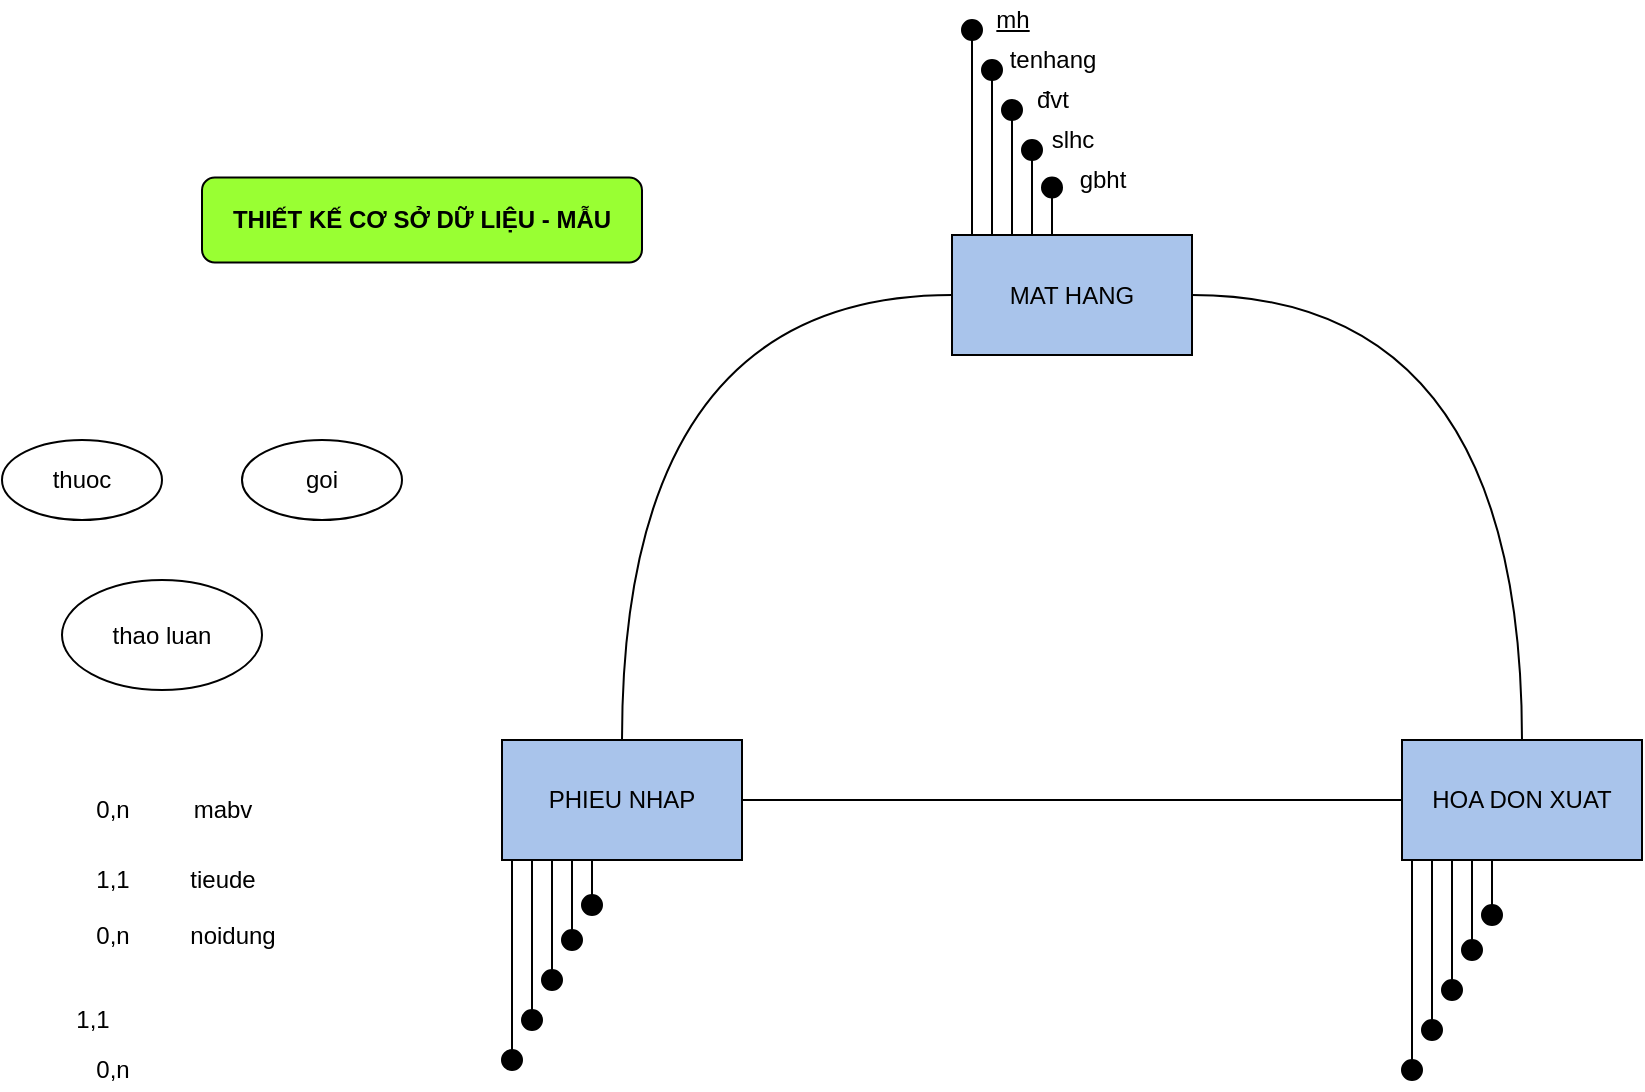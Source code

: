 <mxfile version="13.7.3" type="github"><diagram name="Page-1" id="ad52d381-51e7-2e0d-a935-2d0ddd2fd229"><mxGraphModel dx="1108" dy="462" grid="1" gridSize="10" guides="1" tooltips="1" connect="1" arrows="1" fold="1" page="1" pageScale="1" pageWidth="1100" pageHeight="850" background="#ffffff" math="0" shadow="0"><root><mxCell id="0"/><mxCell id="1" parent="0"/><mxCell id="BrLs65ub0YLVyG8bBbQH-16" value="mabv" style="text;html=1;align=center;verticalAlign=middle;resizable=0;points=[];autosize=1;" parent="1" vertex="1"><mxGeometry x="110" y="425" width="40" height="20" as="geometry"/></mxCell><mxCell id="BrLs65ub0YLVyG8bBbQH-17" value="tieude" style="text;html=1;align=center;verticalAlign=middle;resizable=0;points=[];autosize=1;" parent="1" vertex="1"><mxGeometry x="105" y="460" width="50" height="20" as="geometry"/></mxCell><mxCell id="BrLs65ub0YLVyG8bBbQH-18" value="noidung" style="text;html=1;align=center;verticalAlign=middle;resizable=0;points=[];autosize=1;" parent="1" vertex="1"><mxGeometry x="105" y="487.5" width="60" height="20" as="geometry"/></mxCell><mxCell id="BrLs65ub0YLVyG8bBbQH-52" value="1,1" style="text;html=1;align=center;verticalAlign=middle;resizable=0;points=[];autosize=1;" parent="1" vertex="1"><mxGeometry x="60" y="460" width="30" height="20" as="geometry"/></mxCell><mxCell id="BrLs65ub0YLVyG8bBbQH-53" value="0,n" style="text;html=1;align=center;verticalAlign=middle;resizable=0;points=[];autosize=1;" parent="1" vertex="1"><mxGeometry x="60" y="425" width="30" height="20" as="geometry"/></mxCell><mxCell id="BrLs65ub0YLVyG8bBbQH-54" value="1,1" style="text;html=1;align=center;verticalAlign=middle;resizable=0;points=[];autosize=1;" parent="1" vertex="1"><mxGeometry x="50" y="530" width="30" height="20" as="geometry"/></mxCell><mxCell id="BrLs65ub0YLVyG8bBbQH-55" value="0,n" style="text;html=1;align=center;verticalAlign=middle;resizable=0;points=[];autosize=1;" parent="1" vertex="1"><mxGeometry x="60" y="555" width="30" height="20" as="geometry"/></mxCell><mxCell id="BrLs65ub0YLVyG8bBbQH-57" value="0,n" style="text;html=1;align=center;verticalAlign=middle;resizable=0;points=[];autosize=1;" parent="1" vertex="1"><mxGeometry x="60" y="487.5" width="30" height="20" as="geometry"/></mxCell><mxCell id="BrLs65ub0YLVyG8bBbQH-34" value="goi" style="ellipse;whiteSpace=wrap;html=1;" parent="1" vertex="1"><mxGeometry x="140" y="250" width="80" height="40" as="geometry"/></mxCell><mxCell id="BrLs65ub0YLVyG8bBbQH-43" value="thao luan" style="ellipse;whiteSpace=wrap;html=1;" parent="1" vertex="1"><mxGeometry x="50" y="320" width="100" height="55" as="geometry"/></mxCell><mxCell id="BrLs65ub0YLVyG8bBbQH-36" value="thuoc" style="ellipse;whiteSpace=wrap;html=1;" parent="1" vertex="1"><mxGeometry x="20" y="250" width="80" height="40" as="geometry"/></mxCell><mxCell id="BrLs65ub0YLVyG8bBbQH-66" value="&lt;b&gt;THIẾT KẾ CƠ SỞ DỮ LIỆU - MẪU&lt;/b&gt;" style="rounded=1;whiteSpace=wrap;html=1;fillColor=#99FF33;" parent="1" vertex="1"><mxGeometry x="120" y="118.75" width="220" height="42.5" as="geometry"/></mxCell><mxCell id="hIdKty-8ybbs_IazU0o6-6" value="" style="verticalLabelPosition=bottom;shadow=0;dashed=0;align=center;html=1;verticalAlign=top;shape=mxgraph.electrical.transmission.testPoint;rotation=0;" vertex="1" parent="1"><mxGeometry x="500" y="40" width="10" height="160" as="geometry"/></mxCell><mxCell id="hIdKty-8ybbs_IazU0o6-13" value="&lt;u&gt;mh&lt;/u&gt;" style="text;html=1;align=center;verticalAlign=middle;resizable=0;points=[];autosize=1;" vertex="1" parent="1"><mxGeometry x="510" y="30" width="30" height="20" as="geometry"/></mxCell><mxCell id="hIdKty-8ybbs_IazU0o6-16" value="" style="verticalLabelPosition=bottom;shadow=0;dashed=0;align=center;html=1;verticalAlign=top;shape=mxgraph.electrical.transmission.testPoint;rotation=0;" vertex="1" parent="1"><mxGeometry x="510" y="60" width="10" height="140" as="geometry"/></mxCell><mxCell id="hIdKty-8ybbs_IazU0o6-17" value="" style="verticalLabelPosition=bottom;shadow=0;dashed=0;align=center;html=1;verticalAlign=top;shape=mxgraph.electrical.transmission.testPoint;rotation=0;" vertex="1" parent="1"><mxGeometry x="520" y="80" width="10" height="110" as="geometry"/></mxCell><mxCell id="hIdKty-8ybbs_IazU0o6-18" value="" style="verticalLabelPosition=bottom;shadow=0;dashed=0;align=center;html=1;verticalAlign=top;shape=mxgraph.electrical.transmission.testPoint;rotation=0;" vertex="1" parent="1"><mxGeometry x="530" y="100" width="10" height="107.5" as="geometry"/></mxCell><mxCell id="hIdKty-8ybbs_IazU0o6-19" value="tenhang" style="text;html=1;align=center;verticalAlign=middle;resizable=0;points=[];autosize=1;" vertex="1" parent="1"><mxGeometry x="515" y="50" width="60" height="20" as="geometry"/></mxCell><mxCell id="hIdKty-8ybbs_IazU0o6-22" value="đvt" style="text;html=1;align=center;verticalAlign=middle;resizable=0;points=[];autosize=1;" vertex="1" parent="1"><mxGeometry x="530" y="70" width="30" height="20" as="geometry"/></mxCell><mxCell id="hIdKty-8ybbs_IazU0o6-23" value="slhc" style="text;html=1;align=center;verticalAlign=middle;resizable=0;points=[];autosize=1;" vertex="1" parent="1"><mxGeometry x="535" y="90" width="40" height="20" as="geometry"/></mxCell><mxCell id="hIdKty-8ybbs_IazU0o6-24" value="" style="verticalLabelPosition=bottom;shadow=0;dashed=0;align=center;html=1;verticalAlign=top;shape=mxgraph.electrical.transmission.testPoint;rotation=0;" vertex="1" parent="1"><mxGeometry x="540" y="118.75" width="10" height="81.25" as="geometry"/></mxCell><mxCell id="hIdKty-8ybbs_IazU0o6-25" value="gbht" style="text;html=1;align=center;verticalAlign=middle;resizable=0;points=[];autosize=1;" vertex="1" parent="1"><mxGeometry x="550" y="110" width="40" height="20" as="geometry"/></mxCell><mxCell id="BrLs65ub0YLVyG8bBbQH-1" value="MAT HANG" style="rounded=0;whiteSpace=wrap;html=1;fillColor=#A9C4EB;" parent="1" vertex="1"><mxGeometry x="495" y="147.5" width="120" height="60" as="geometry"/></mxCell><mxCell id="hIdKty-8ybbs_IazU0o6-46" value="" style="endArrow=none;html=1;edgeStyle=orthogonalEdgeStyle;curved=1;entryX=1;entryY=0.5;entryDx=0;entryDy=0;exitX=0.5;exitY=0;exitDx=0;exitDy=0;" edge="1" parent="1" source="BrLs65ub0YLVyG8bBbQH-12" target="BrLs65ub0YLVyG8bBbQH-1"><mxGeometry width="50" height="50" relative="1" as="geometry"><mxPoint x="720" y="320" as="sourcePoint"/><mxPoint x="770" y="270" as="targetPoint"/></mxGeometry></mxCell><mxCell id="hIdKty-8ybbs_IazU0o6-47" value="" style="endArrow=none;html=1;edgeStyle=orthogonalEdgeStyle;curved=1;entryX=1;entryY=0.5;entryDx=0;entryDy=0;exitX=0;exitY=0.5;exitDx=0;exitDy=0;" edge="1" parent="1" source="BrLs65ub0YLVyG8bBbQH-12" target="BrLs65ub0YLVyG8bBbQH-2"><mxGeometry width="50" height="50" relative="1" as="geometry"><mxPoint x="660" y="550" as="sourcePoint"/><mxPoint x="500" y="365" as="targetPoint"/></mxGeometry></mxCell><mxCell id="hIdKty-8ybbs_IazU0o6-49" value="" style="endArrow=none;html=1;edgeStyle=orthogonalEdgeStyle;curved=1;exitX=0.5;exitY=0;exitDx=0;exitDy=0;entryX=0;entryY=0.5;entryDx=0;entryDy=0;" edge="1" parent="1" source="BrLs65ub0YLVyG8bBbQH-2" target="BrLs65ub0YLVyG8bBbQH-1"><mxGeometry width="50" height="50" relative="1" as="geometry"><mxPoint x="350" y="295" as="sourcePoint"/><mxPoint x="400" y="245" as="targetPoint"/></mxGeometry></mxCell><mxCell id="hIdKty-8ybbs_IazU0o6-59" value="" style="verticalLabelPosition=bottom;shadow=0;dashed=0;align=center;html=1;verticalAlign=top;shape=mxgraph.electrical.transmission.testPoint;rotation=-180;" vertex="1" parent="1"><mxGeometry x="270" y="405" width="10" height="160" as="geometry"/></mxCell><mxCell id="hIdKty-8ybbs_IazU0o6-60" value="" style="verticalLabelPosition=bottom;shadow=0;dashed=0;align=center;html=1;verticalAlign=top;shape=mxgraph.electrical.transmission.testPoint;rotation=-180;" vertex="1" parent="1"><mxGeometry x="280" y="405" width="10" height="140" as="geometry"/></mxCell><mxCell id="hIdKty-8ybbs_IazU0o6-61" value="" style="verticalLabelPosition=bottom;shadow=0;dashed=0;align=center;html=1;verticalAlign=top;shape=mxgraph.electrical.transmission.testPoint;rotation=-180;" vertex="1" parent="1"><mxGeometry x="290" y="415" width="10" height="110" as="geometry"/></mxCell><mxCell id="hIdKty-8ybbs_IazU0o6-62" value="" style="verticalLabelPosition=bottom;shadow=0;dashed=0;align=center;html=1;verticalAlign=top;shape=mxgraph.electrical.transmission.testPoint;rotation=-180;" vertex="1" parent="1"><mxGeometry x="300" y="420" width="10" height="85" as="geometry"/></mxCell><mxCell id="hIdKty-8ybbs_IazU0o6-63" value="" style="verticalLabelPosition=bottom;shadow=0;dashed=0;align=center;html=1;verticalAlign=top;shape=mxgraph.electrical.transmission.testPoint;rotation=-180;" vertex="1" parent="1"><mxGeometry x="310" y="427.5" width="10" height="60" as="geometry"/></mxCell><mxCell id="BrLs65ub0YLVyG8bBbQH-2" value="PHIEU NHAP" style="rounded=0;whiteSpace=wrap;html=1;fillColor=#A9C4EB;" parent="1" vertex="1"><mxGeometry x="270" y="400" width="120" height="60" as="geometry"/></mxCell><mxCell id="hIdKty-8ybbs_IazU0o6-69" value="" style="group" vertex="1" connectable="0" parent="1"><mxGeometry x="720" y="410" width="50" height="160" as="geometry"/></mxCell><mxCell id="hIdKty-8ybbs_IazU0o6-64" value="" style="verticalLabelPosition=bottom;shadow=0;dashed=0;align=center;html=1;verticalAlign=top;shape=mxgraph.electrical.transmission.testPoint;rotation=-180;" vertex="1" parent="hIdKty-8ybbs_IazU0o6-69"><mxGeometry width="10" height="160" as="geometry"/></mxCell><mxCell id="hIdKty-8ybbs_IazU0o6-65" value="" style="verticalLabelPosition=bottom;shadow=0;dashed=0;align=center;html=1;verticalAlign=top;shape=mxgraph.electrical.transmission.testPoint;rotation=-180;" vertex="1" parent="hIdKty-8ybbs_IazU0o6-69"><mxGeometry x="10" width="10" height="140" as="geometry"/></mxCell><mxCell id="hIdKty-8ybbs_IazU0o6-66" value="" style="verticalLabelPosition=bottom;shadow=0;dashed=0;align=center;html=1;verticalAlign=top;shape=mxgraph.electrical.transmission.testPoint;rotation=-180;" vertex="1" parent="hIdKty-8ybbs_IazU0o6-69"><mxGeometry x="20" y="10" width="10" height="110" as="geometry"/></mxCell><mxCell id="hIdKty-8ybbs_IazU0o6-67" value="" style="verticalLabelPosition=bottom;shadow=0;dashed=0;align=center;html=1;verticalAlign=top;shape=mxgraph.electrical.transmission.testPoint;rotation=-180;" vertex="1" parent="hIdKty-8ybbs_IazU0o6-69"><mxGeometry x="30" y="15" width="10" height="85" as="geometry"/></mxCell><mxCell id="hIdKty-8ybbs_IazU0o6-68" value="" style="verticalLabelPosition=bottom;shadow=0;dashed=0;align=center;html=1;verticalAlign=top;shape=mxgraph.electrical.transmission.testPoint;rotation=-180;" vertex="1" parent="hIdKty-8ybbs_IazU0o6-69"><mxGeometry x="40" y="22.5" width="10" height="60" as="geometry"/></mxCell><mxCell id="BrLs65ub0YLVyG8bBbQH-12" value="HOA DON XUAT" style="rounded=0;whiteSpace=wrap;html=1;fillColor=#A9C4EB;" parent="1" vertex="1"><mxGeometry x="720" y="400" width="120" height="60" as="geometry"/></mxCell></root></mxGraphModel></diagram></mxfile>